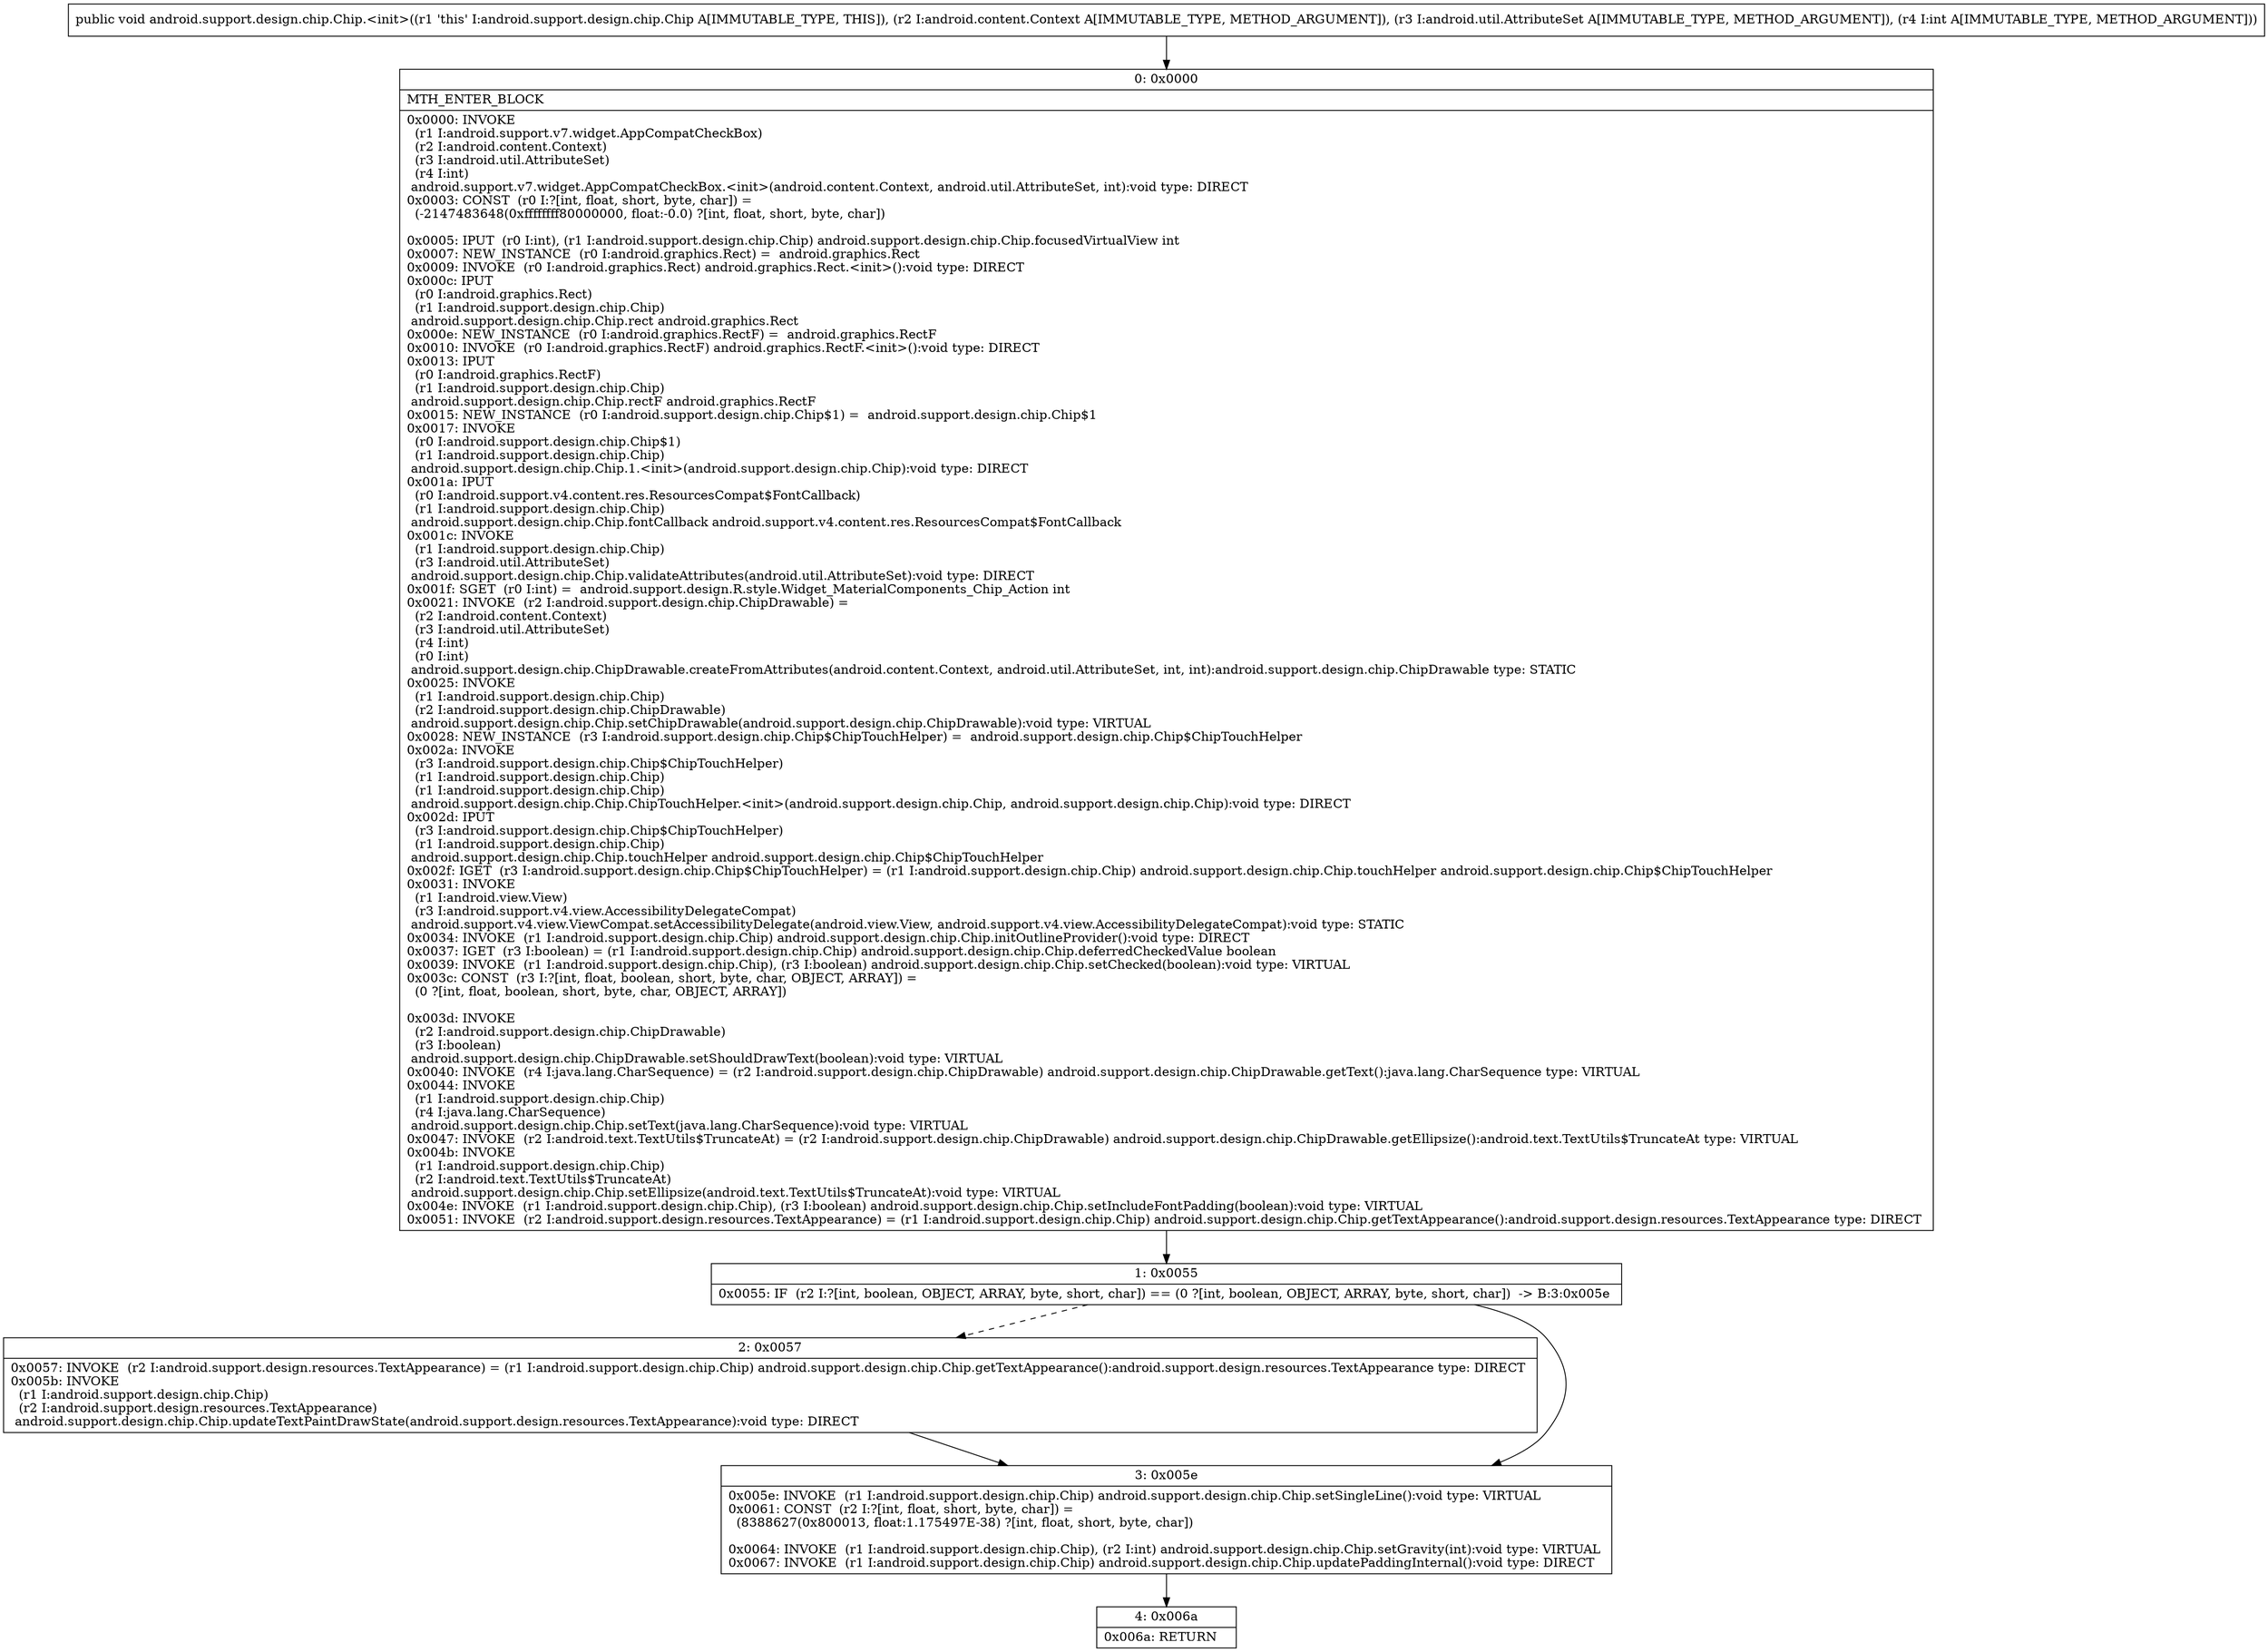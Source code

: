 digraph "CFG forandroid.support.design.chip.Chip.\<init\>(Landroid\/content\/Context;Landroid\/util\/AttributeSet;I)V" {
Node_0 [shape=record,label="{0\:\ 0x0000|MTH_ENTER_BLOCK\l|0x0000: INVOKE  \l  (r1 I:android.support.v7.widget.AppCompatCheckBox)\l  (r2 I:android.content.Context)\l  (r3 I:android.util.AttributeSet)\l  (r4 I:int)\l android.support.v7.widget.AppCompatCheckBox.\<init\>(android.content.Context, android.util.AttributeSet, int):void type: DIRECT \l0x0003: CONST  (r0 I:?[int, float, short, byte, char]) = \l  (\-2147483648(0xffffffff80000000, float:\-0.0) ?[int, float, short, byte, char])\l \l0x0005: IPUT  (r0 I:int), (r1 I:android.support.design.chip.Chip) android.support.design.chip.Chip.focusedVirtualView int \l0x0007: NEW_INSTANCE  (r0 I:android.graphics.Rect) =  android.graphics.Rect \l0x0009: INVOKE  (r0 I:android.graphics.Rect) android.graphics.Rect.\<init\>():void type: DIRECT \l0x000c: IPUT  \l  (r0 I:android.graphics.Rect)\l  (r1 I:android.support.design.chip.Chip)\l android.support.design.chip.Chip.rect android.graphics.Rect \l0x000e: NEW_INSTANCE  (r0 I:android.graphics.RectF) =  android.graphics.RectF \l0x0010: INVOKE  (r0 I:android.graphics.RectF) android.graphics.RectF.\<init\>():void type: DIRECT \l0x0013: IPUT  \l  (r0 I:android.graphics.RectF)\l  (r1 I:android.support.design.chip.Chip)\l android.support.design.chip.Chip.rectF android.graphics.RectF \l0x0015: NEW_INSTANCE  (r0 I:android.support.design.chip.Chip$1) =  android.support.design.chip.Chip$1 \l0x0017: INVOKE  \l  (r0 I:android.support.design.chip.Chip$1)\l  (r1 I:android.support.design.chip.Chip)\l android.support.design.chip.Chip.1.\<init\>(android.support.design.chip.Chip):void type: DIRECT \l0x001a: IPUT  \l  (r0 I:android.support.v4.content.res.ResourcesCompat$FontCallback)\l  (r1 I:android.support.design.chip.Chip)\l android.support.design.chip.Chip.fontCallback android.support.v4.content.res.ResourcesCompat$FontCallback \l0x001c: INVOKE  \l  (r1 I:android.support.design.chip.Chip)\l  (r3 I:android.util.AttributeSet)\l android.support.design.chip.Chip.validateAttributes(android.util.AttributeSet):void type: DIRECT \l0x001f: SGET  (r0 I:int) =  android.support.design.R.style.Widget_MaterialComponents_Chip_Action int \l0x0021: INVOKE  (r2 I:android.support.design.chip.ChipDrawable) = \l  (r2 I:android.content.Context)\l  (r3 I:android.util.AttributeSet)\l  (r4 I:int)\l  (r0 I:int)\l android.support.design.chip.ChipDrawable.createFromAttributes(android.content.Context, android.util.AttributeSet, int, int):android.support.design.chip.ChipDrawable type: STATIC \l0x0025: INVOKE  \l  (r1 I:android.support.design.chip.Chip)\l  (r2 I:android.support.design.chip.ChipDrawable)\l android.support.design.chip.Chip.setChipDrawable(android.support.design.chip.ChipDrawable):void type: VIRTUAL \l0x0028: NEW_INSTANCE  (r3 I:android.support.design.chip.Chip$ChipTouchHelper) =  android.support.design.chip.Chip$ChipTouchHelper \l0x002a: INVOKE  \l  (r3 I:android.support.design.chip.Chip$ChipTouchHelper)\l  (r1 I:android.support.design.chip.Chip)\l  (r1 I:android.support.design.chip.Chip)\l android.support.design.chip.Chip.ChipTouchHelper.\<init\>(android.support.design.chip.Chip, android.support.design.chip.Chip):void type: DIRECT \l0x002d: IPUT  \l  (r3 I:android.support.design.chip.Chip$ChipTouchHelper)\l  (r1 I:android.support.design.chip.Chip)\l android.support.design.chip.Chip.touchHelper android.support.design.chip.Chip$ChipTouchHelper \l0x002f: IGET  (r3 I:android.support.design.chip.Chip$ChipTouchHelper) = (r1 I:android.support.design.chip.Chip) android.support.design.chip.Chip.touchHelper android.support.design.chip.Chip$ChipTouchHelper \l0x0031: INVOKE  \l  (r1 I:android.view.View)\l  (r3 I:android.support.v4.view.AccessibilityDelegateCompat)\l android.support.v4.view.ViewCompat.setAccessibilityDelegate(android.view.View, android.support.v4.view.AccessibilityDelegateCompat):void type: STATIC \l0x0034: INVOKE  (r1 I:android.support.design.chip.Chip) android.support.design.chip.Chip.initOutlineProvider():void type: DIRECT \l0x0037: IGET  (r3 I:boolean) = (r1 I:android.support.design.chip.Chip) android.support.design.chip.Chip.deferredCheckedValue boolean \l0x0039: INVOKE  (r1 I:android.support.design.chip.Chip), (r3 I:boolean) android.support.design.chip.Chip.setChecked(boolean):void type: VIRTUAL \l0x003c: CONST  (r3 I:?[int, float, boolean, short, byte, char, OBJECT, ARRAY]) = \l  (0 ?[int, float, boolean, short, byte, char, OBJECT, ARRAY])\l \l0x003d: INVOKE  \l  (r2 I:android.support.design.chip.ChipDrawable)\l  (r3 I:boolean)\l android.support.design.chip.ChipDrawable.setShouldDrawText(boolean):void type: VIRTUAL \l0x0040: INVOKE  (r4 I:java.lang.CharSequence) = (r2 I:android.support.design.chip.ChipDrawable) android.support.design.chip.ChipDrawable.getText():java.lang.CharSequence type: VIRTUAL \l0x0044: INVOKE  \l  (r1 I:android.support.design.chip.Chip)\l  (r4 I:java.lang.CharSequence)\l android.support.design.chip.Chip.setText(java.lang.CharSequence):void type: VIRTUAL \l0x0047: INVOKE  (r2 I:android.text.TextUtils$TruncateAt) = (r2 I:android.support.design.chip.ChipDrawable) android.support.design.chip.ChipDrawable.getEllipsize():android.text.TextUtils$TruncateAt type: VIRTUAL \l0x004b: INVOKE  \l  (r1 I:android.support.design.chip.Chip)\l  (r2 I:android.text.TextUtils$TruncateAt)\l android.support.design.chip.Chip.setEllipsize(android.text.TextUtils$TruncateAt):void type: VIRTUAL \l0x004e: INVOKE  (r1 I:android.support.design.chip.Chip), (r3 I:boolean) android.support.design.chip.Chip.setIncludeFontPadding(boolean):void type: VIRTUAL \l0x0051: INVOKE  (r2 I:android.support.design.resources.TextAppearance) = (r1 I:android.support.design.chip.Chip) android.support.design.chip.Chip.getTextAppearance():android.support.design.resources.TextAppearance type: DIRECT \l}"];
Node_1 [shape=record,label="{1\:\ 0x0055|0x0055: IF  (r2 I:?[int, boolean, OBJECT, ARRAY, byte, short, char]) == (0 ?[int, boolean, OBJECT, ARRAY, byte, short, char])  \-\> B:3:0x005e \l}"];
Node_2 [shape=record,label="{2\:\ 0x0057|0x0057: INVOKE  (r2 I:android.support.design.resources.TextAppearance) = (r1 I:android.support.design.chip.Chip) android.support.design.chip.Chip.getTextAppearance():android.support.design.resources.TextAppearance type: DIRECT \l0x005b: INVOKE  \l  (r1 I:android.support.design.chip.Chip)\l  (r2 I:android.support.design.resources.TextAppearance)\l android.support.design.chip.Chip.updateTextPaintDrawState(android.support.design.resources.TextAppearance):void type: DIRECT \l}"];
Node_3 [shape=record,label="{3\:\ 0x005e|0x005e: INVOKE  (r1 I:android.support.design.chip.Chip) android.support.design.chip.Chip.setSingleLine():void type: VIRTUAL \l0x0061: CONST  (r2 I:?[int, float, short, byte, char]) = \l  (8388627(0x800013, float:1.175497E\-38) ?[int, float, short, byte, char])\l \l0x0064: INVOKE  (r1 I:android.support.design.chip.Chip), (r2 I:int) android.support.design.chip.Chip.setGravity(int):void type: VIRTUAL \l0x0067: INVOKE  (r1 I:android.support.design.chip.Chip) android.support.design.chip.Chip.updatePaddingInternal():void type: DIRECT \l}"];
Node_4 [shape=record,label="{4\:\ 0x006a|0x006a: RETURN   \l}"];
MethodNode[shape=record,label="{public void android.support.design.chip.Chip.\<init\>((r1 'this' I:android.support.design.chip.Chip A[IMMUTABLE_TYPE, THIS]), (r2 I:android.content.Context A[IMMUTABLE_TYPE, METHOD_ARGUMENT]), (r3 I:android.util.AttributeSet A[IMMUTABLE_TYPE, METHOD_ARGUMENT]), (r4 I:int A[IMMUTABLE_TYPE, METHOD_ARGUMENT])) }"];
MethodNode -> Node_0;
Node_0 -> Node_1;
Node_1 -> Node_2[style=dashed];
Node_1 -> Node_3;
Node_2 -> Node_3;
Node_3 -> Node_4;
}

